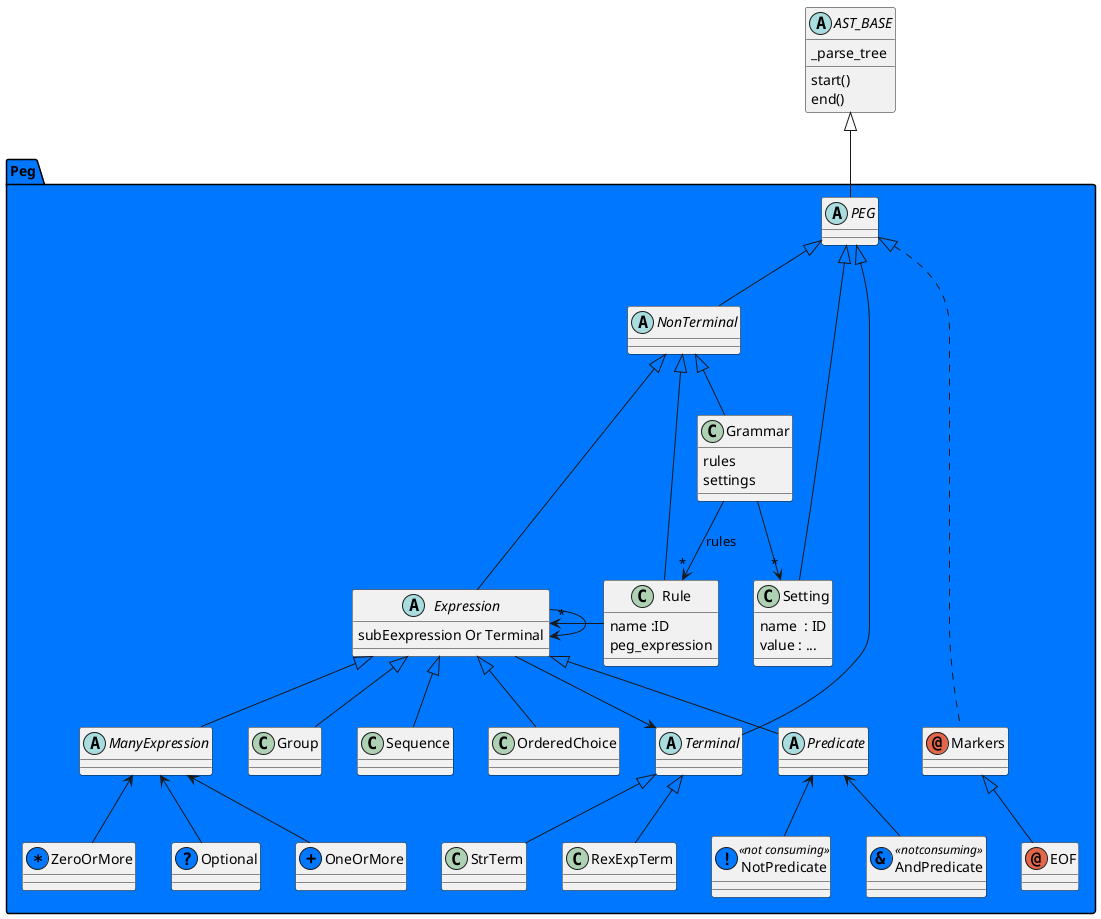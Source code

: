 @startuml
abstract AST_BASE {
  _parse_tree
  start()
  end()
}

package Peg #0077ff {

abstract PEG
AST_BASE <|== PEG

PEG      <|== NonTerminal
PEG      <|== Terminal
PEG      <|== Setting
PEG      <|..... Markers
Markers  <|== EOF
annotation Markers
annotation EOF



abstract Terminal
Terminal <|== StrTerm
Terminal <|== RexExpTerm

abstract NonTerminal
NonTerminal  <|== Grammar
NonTerminal  <|== Rule
NonTerminal  <|== Expression

class Grammar {
  rules
  settings
}
Grammar --> "*" Rule : rules
Grammar --> "*" Setting

class Rule {
 name :ID
 peg_expression
}
Rule  -> "*" Expression

class Setting  {
 name  : ID
 value : ...
}

abstract Expression {
 subEexpression Or Terminal
}
Expression -->  Terminal
Expression -->  Expression


Expression <|== ManyExpression
Expression <|== Group
Expression <|== Sequence
Expression <|== OrderedChoice
Expression <|== Predicate

abstract ManyExpression
abstract Predicate

ManyExpression <== Optional
ManyExpression <== OneOrMore
ManyExpression <== ZeroOrMore

Predicate <== AndPredicate
Predicate <== NotPredicate

class AndPredicate << (&, #0077ff) notconsuming >>
class NotPredicate << (! ,#0077ff) not consuming >>

class Optional   << (?, #0077ff) >>
class OneOrMore  << (+, #0077ff) >>
class ZeroOrMore << (*, #0077ff) >>

}
@enduml
